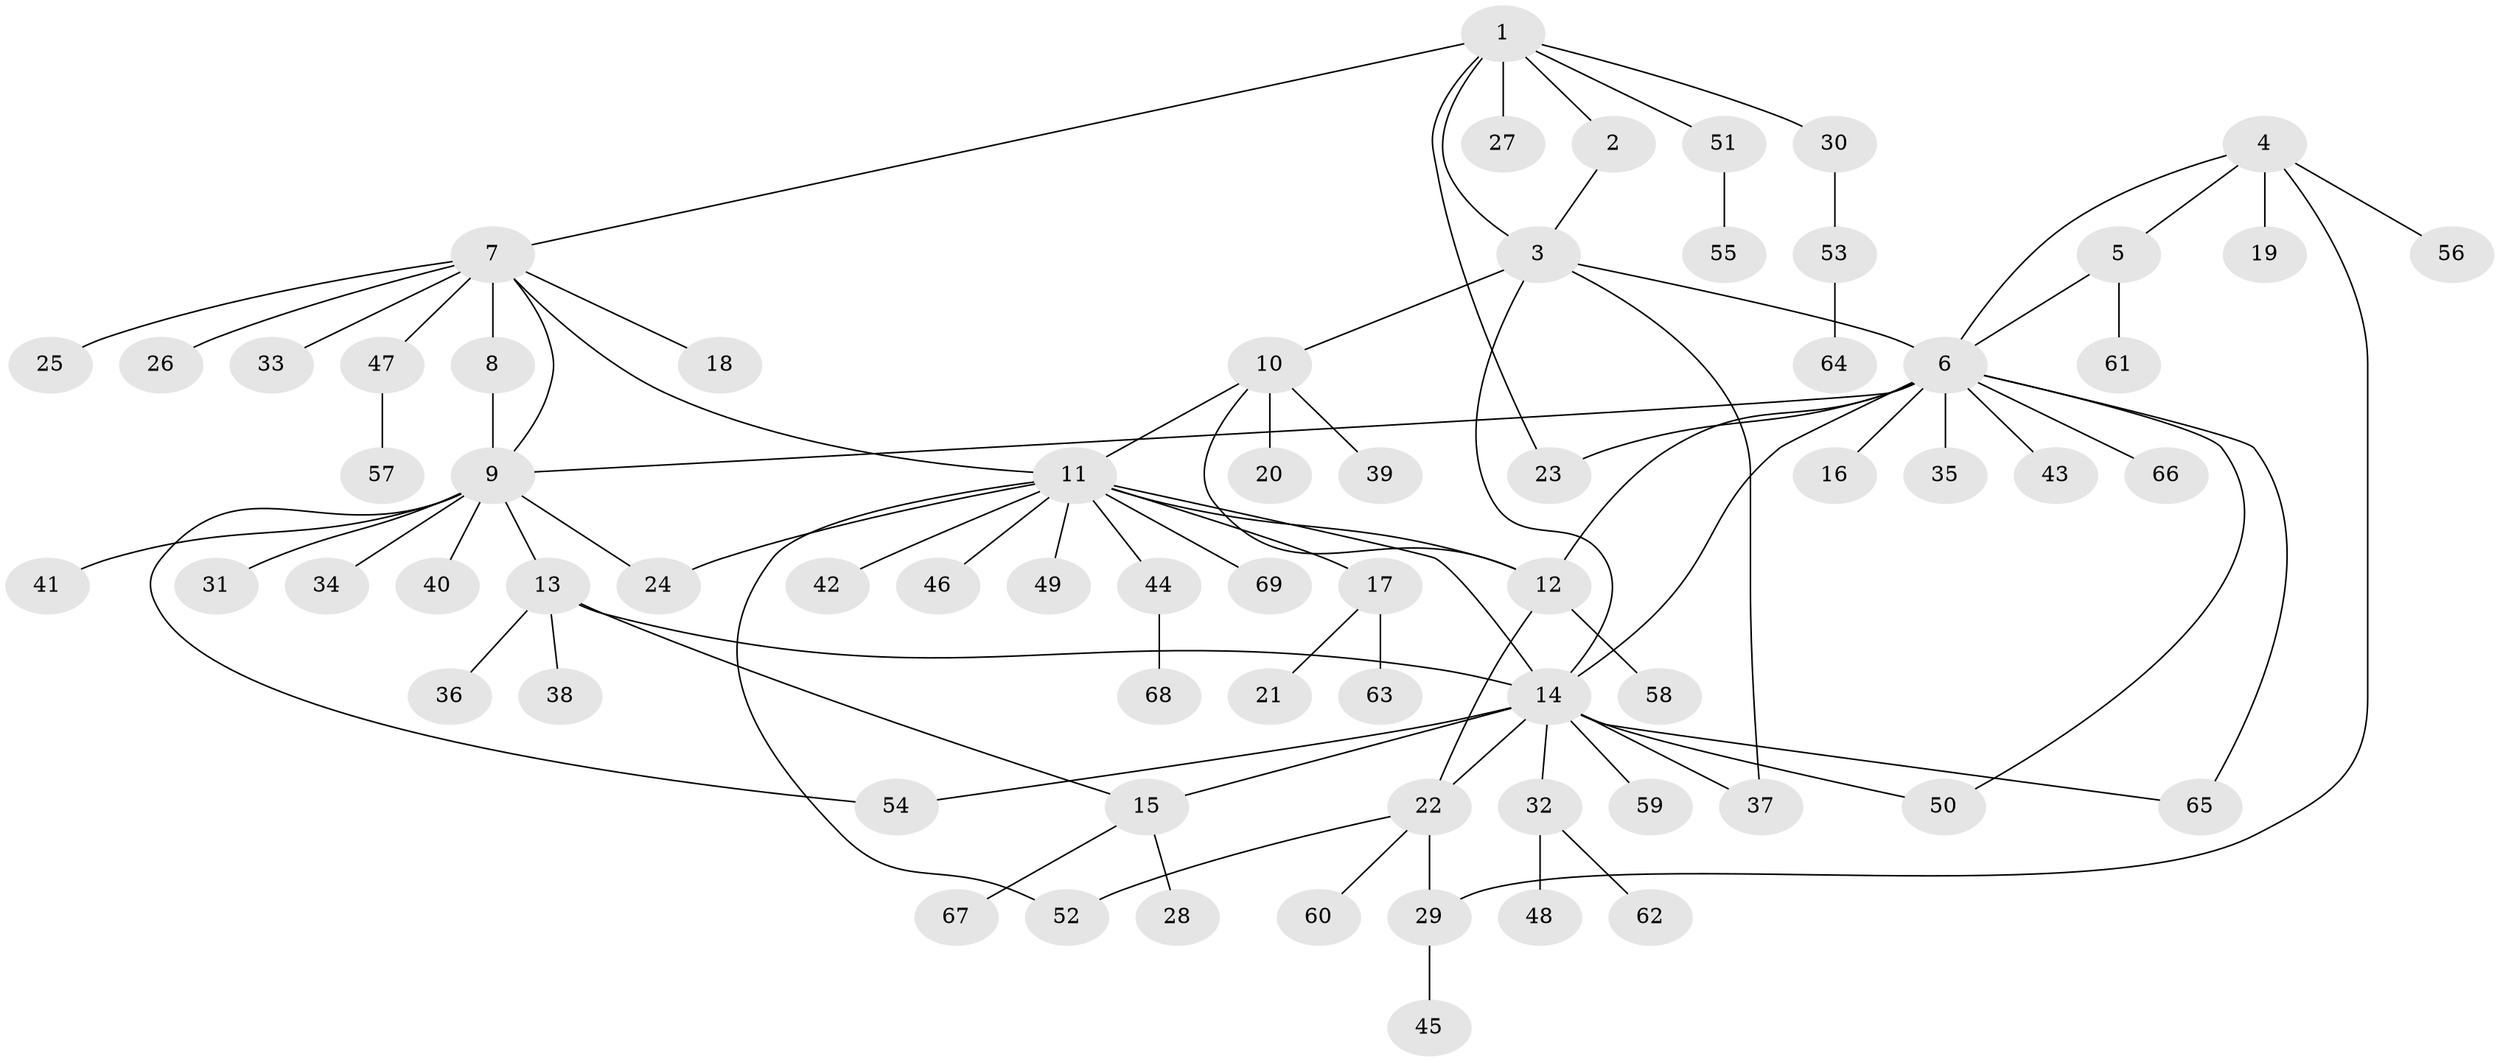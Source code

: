 // coarse degree distribution, {2: 0.14285714285714285, 5: 0.14285714285714285, 6: 0.047619047619047616, 3: 0.047619047619047616, 7: 0.14285714285714285, 1: 0.42857142857142855, 4: 0.047619047619047616}
// Generated by graph-tools (version 1.1) at 2025/37/03/04/25 23:37:37]
// undirected, 69 vertices, 88 edges
graph export_dot {
  node [color=gray90,style=filled];
  1;
  2;
  3;
  4;
  5;
  6;
  7;
  8;
  9;
  10;
  11;
  12;
  13;
  14;
  15;
  16;
  17;
  18;
  19;
  20;
  21;
  22;
  23;
  24;
  25;
  26;
  27;
  28;
  29;
  30;
  31;
  32;
  33;
  34;
  35;
  36;
  37;
  38;
  39;
  40;
  41;
  42;
  43;
  44;
  45;
  46;
  47;
  48;
  49;
  50;
  51;
  52;
  53;
  54;
  55;
  56;
  57;
  58;
  59;
  60;
  61;
  62;
  63;
  64;
  65;
  66;
  67;
  68;
  69;
  1 -- 2;
  1 -- 3;
  1 -- 7;
  1 -- 23;
  1 -- 27;
  1 -- 30;
  1 -- 51;
  2 -- 3;
  3 -- 6;
  3 -- 10;
  3 -- 14;
  3 -- 37;
  4 -- 5;
  4 -- 6;
  4 -- 19;
  4 -- 29;
  4 -- 56;
  5 -- 6;
  5 -- 61;
  6 -- 9;
  6 -- 12;
  6 -- 14;
  6 -- 16;
  6 -- 23;
  6 -- 35;
  6 -- 43;
  6 -- 50;
  6 -- 65;
  6 -- 66;
  7 -- 8;
  7 -- 9;
  7 -- 11;
  7 -- 18;
  7 -- 25;
  7 -- 26;
  7 -- 33;
  7 -- 47;
  8 -- 9;
  9 -- 13;
  9 -- 24;
  9 -- 31;
  9 -- 34;
  9 -- 40;
  9 -- 41;
  9 -- 54;
  10 -- 11;
  10 -- 12;
  10 -- 20;
  10 -- 39;
  11 -- 12;
  11 -- 14;
  11 -- 17;
  11 -- 24;
  11 -- 42;
  11 -- 44;
  11 -- 46;
  11 -- 49;
  11 -- 52;
  11 -- 69;
  12 -- 22;
  12 -- 58;
  13 -- 14;
  13 -- 15;
  13 -- 36;
  13 -- 38;
  14 -- 15;
  14 -- 22;
  14 -- 32;
  14 -- 37;
  14 -- 50;
  14 -- 54;
  14 -- 59;
  14 -- 65;
  15 -- 28;
  15 -- 67;
  17 -- 21;
  17 -- 63;
  22 -- 29;
  22 -- 52;
  22 -- 60;
  29 -- 45;
  30 -- 53;
  32 -- 48;
  32 -- 62;
  44 -- 68;
  47 -- 57;
  51 -- 55;
  53 -- 64;
}
